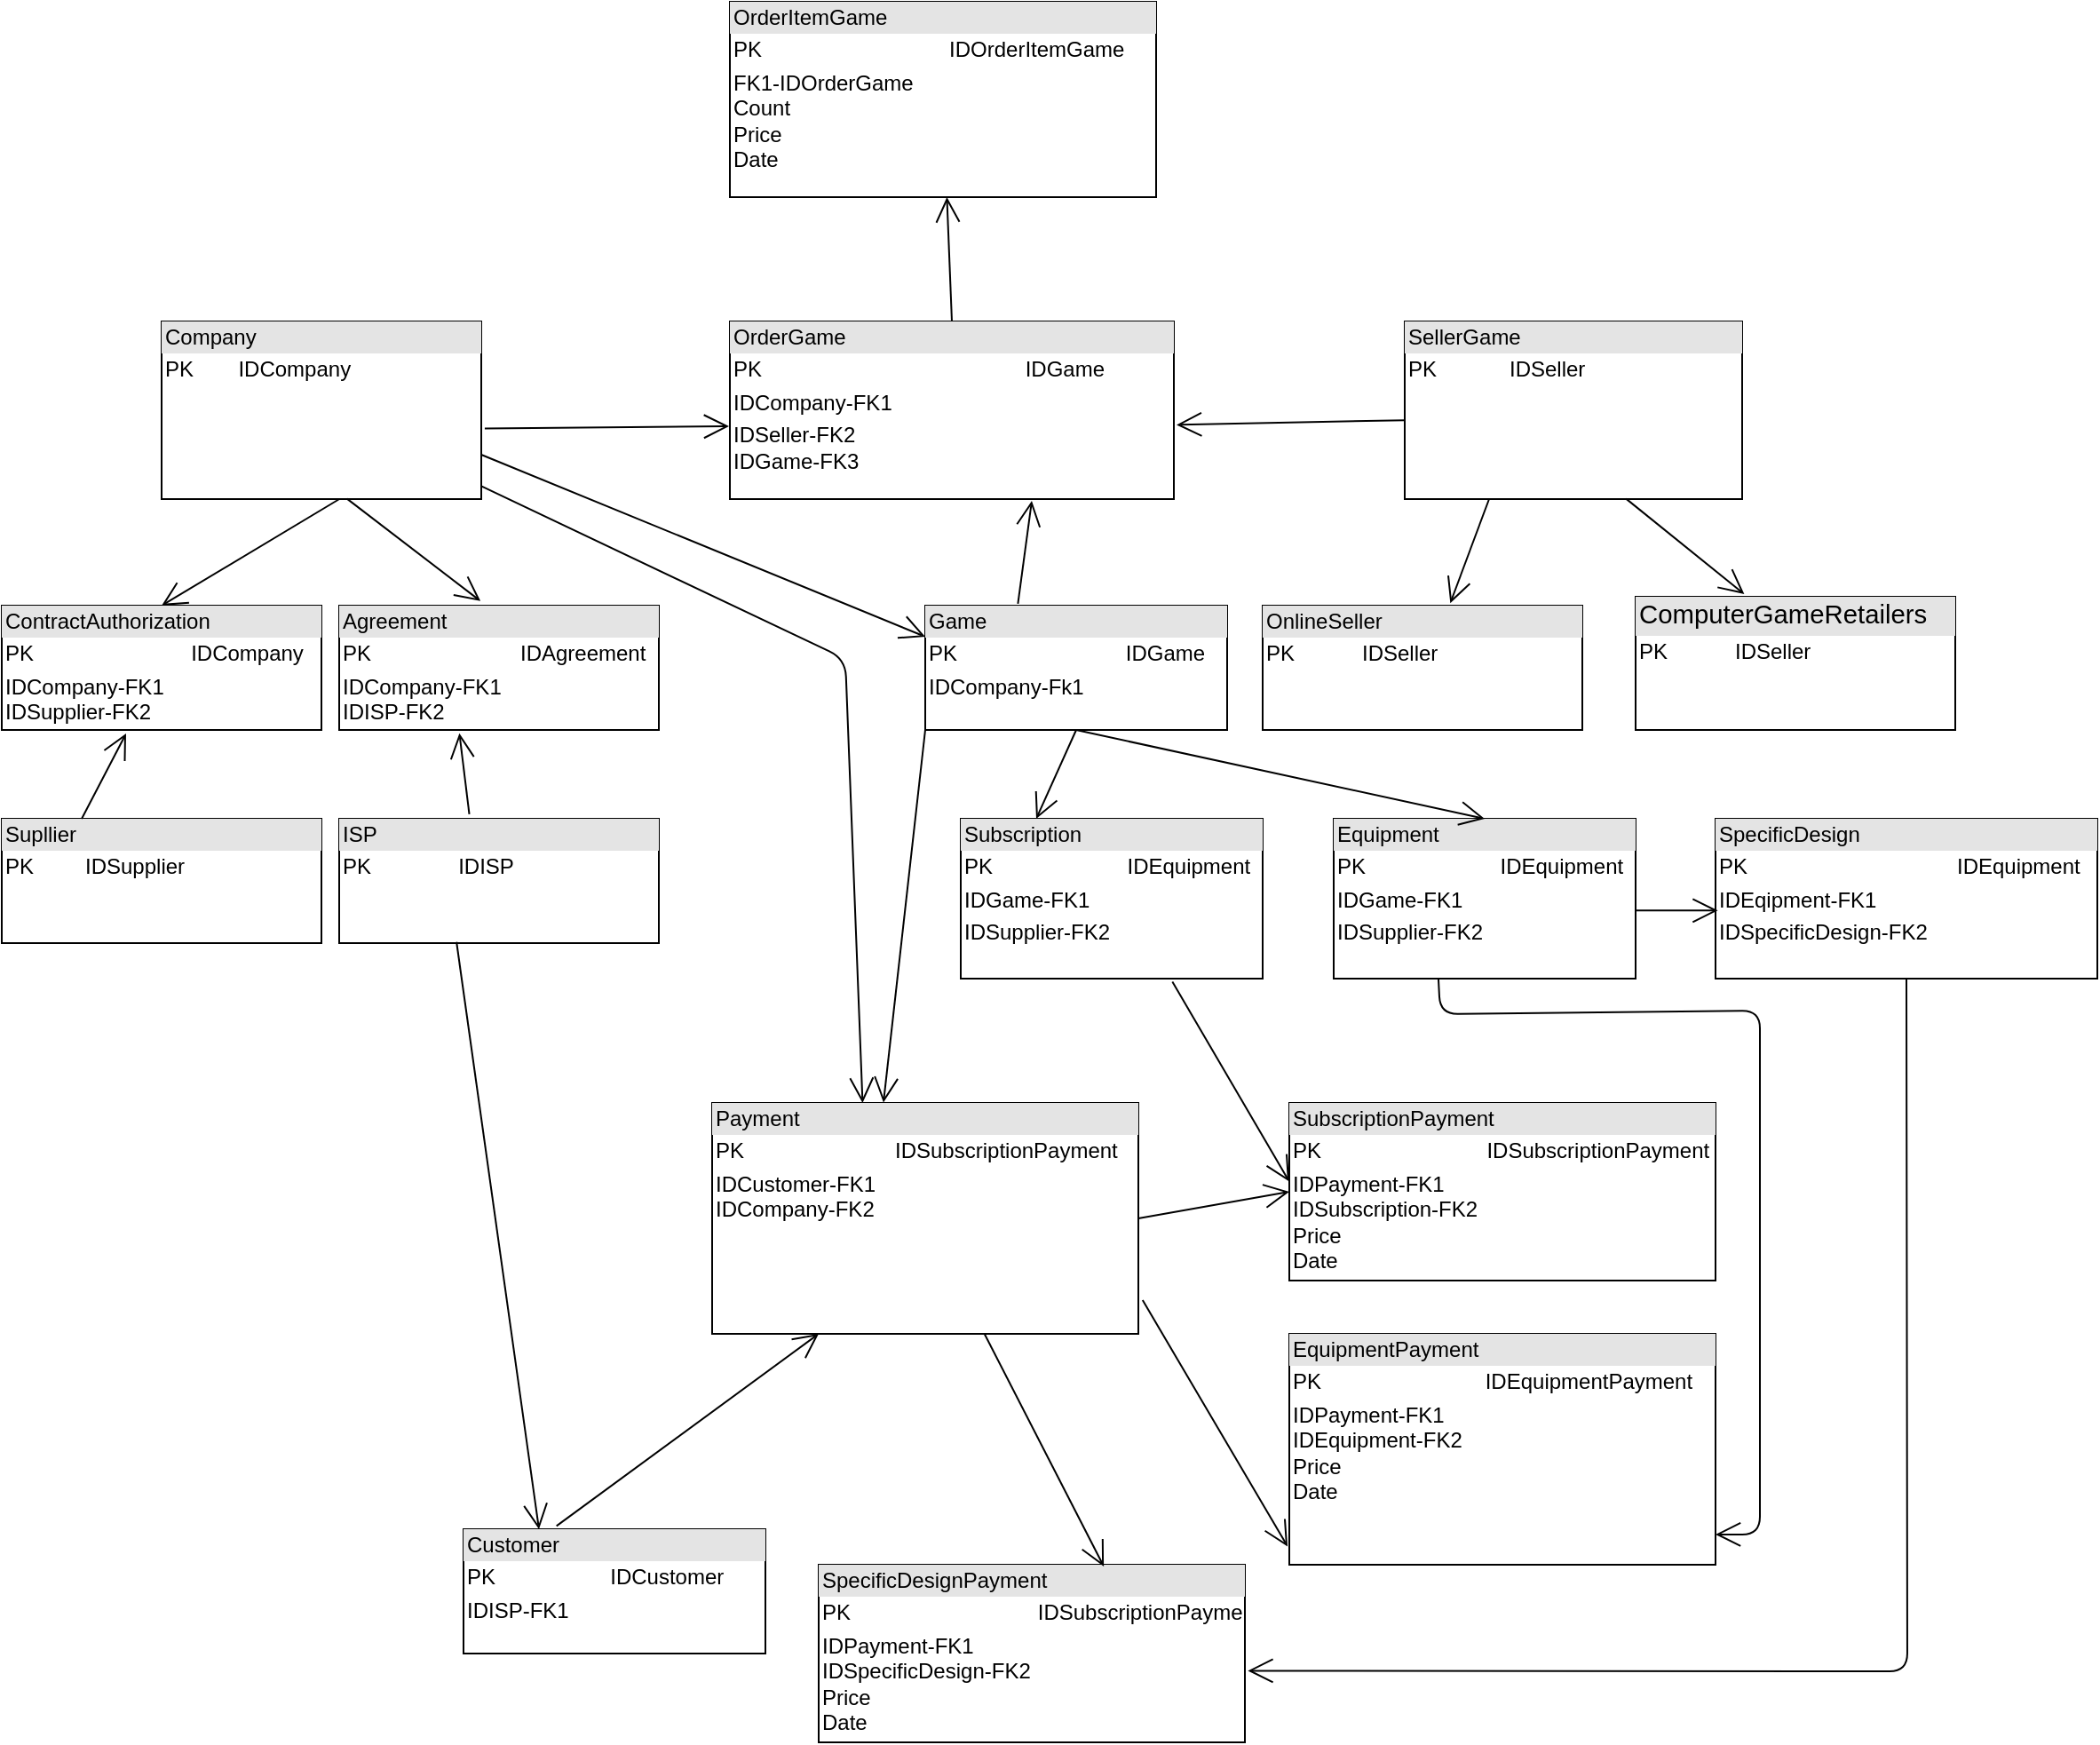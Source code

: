 <mxfile version="15.2.7" type="github">
  <diagram id="W8TYWGvJjdLmYTamrwDc" name="Page-1">
    <mxGraphModel dx="865" dy="456" grid="1" gridSize="10" guides="1" tooltips="1" connect="1" arrows="1" fold="1" page="1" pageScale="1" pageWidth="3300" pageHeight="2339" math="0" shadow="0">
      <root>
        <mxCell id="0" />
        <mxCell id="1" parent="0" />
        <mxCell id="VUACEz1JpxJwVOecZVs_-1" value="&lt;div style=&quot;box-sizing: border-box ; width: 100% ; background: #e4e4e4 ; padding: 2px&quot;&gt;Company&lt;/div&gt;&lt;table style=&quot;width: 100% ; font-size: 1em&quot; cellpadding=&quot;2&quot; cellspacing=&quot;0&quot;&gt;&lt;tbody&gt;&lt;tr&gt;&lt;td&gt;PK&lt;/td&gt;&lt;td&gt;IDCompany&lt;/td&gt;&lt;/tr&gt;&lt;tr&gt;&lt;td&gt;&lt;br&gt;&lt;/td&gt;&lt;td&gt;&lt;br&gt;&lt;/td&gt;&lt;/tr&gt;&lt;tr&gt;&lt;td&gt;&lt;/td&gt;&lt;td&gt;&lt;br&gt;&lt;/td&gt;&lt;/tr&gt;&lt;/tbody&gt;&lt;/table&gt;" style="verticalAlign=top;align=left;overflow=fill;html=1;" vertex="1" parent="1">
          <mxGeometry x="100" y="440" width="180" height="100" as="geometry" />
        </mxCell>
        <mxCell id="VUACEz1JpxJwVOecZVs_-2" value="&lt;div style=&quot;box-sizing: border-box ; width: 100% ; background: #e4e4e4 ; padding: 2px&quot;&gt;&lt;span id=&quot;docs-internal-guid-86ab682c-7fff-0056-169a-d22813b2dd55&quot;&gt;&lt;span style=&quot;font-size: 11pt ; font-family: &amp;#34;calibri&amp;#34; , sans-serif ; background-color: transparent ; vertical-align: baseline&quot;&gt;ComputerGameRetailers&lt;/span&gt;&lt;/span&gt;&lt;br&gt;&lt;/div&gt;&lt;table style=&quot;width: 100% ; font-size: 1em&quot; cellpadding=&quot;2&quot; cellspacing=&quot;0&quot;&gt;&lt;tbody&gt;&lt;tr&gt;&lt;td&gt;PK&lt;/td&gt;&lt;td&gt;IDSeller&lt;br&gt;&lt;/td&gt;&lt;/tr&gt;&lt;tr&gt;&lt;td&gt;&lt;br&gt;&lt;/td&gt;&lt;td&gt;&lt;br&gt;&lt;/td&gt;&lt;/tr&gt;&lt;tr&gt;&lt;td&gt;&lt;/td&gt;&lt;td&gt;&lt;br&gt;&lt;/td&gt;&lt;/tr&gt;&lt;/tbody&gt;&lt;/table&gt;" style="verticalAlign=top;align=left;overflow=fill;html=1;" vertex="1" parent="1">
          <mxGeometry x="930" y="595" width="180" height="75" as="geometry" />
        </mxCell>
        <mxCell id="VUACEz1JpxJwVOecZVs_-3" value="&lt;div style=&quot;box-sizing: border-box ; width: 100% ; background: #e4e4e4 ; padding: 2px&quot;&gt;OnlineSeller&lt;/div&gt;&lt;table style=&quot;width: 100% ; font-size: 1em&quot; cellpadding=&quot;2&quot; cellspacing=&quot;0&quot;&gt;&lt;tbody&gt;&lt;tr&gt;&lt;td&gt;PK&lt;/td&gt;&lt;td&gt;IDSeller&lt;br&gt;&lt;/td&gt;&lt;/tr&gt;&lt;tr&gt;&lt;td&gt;&lt;br&gt;&lt;/td&gt;&lt;td&gt;&lt;br&gt;&lt;/td&gt;&lt;/tr&gt;&lt;tr&gt;&lt;td&gt;&lt;/td&gt;&lt;td&gt;&lt;br&gt;&lt;/td&gt;&lt;/tr&gt;&lt;/tbody&gt;&lt;/table&gt;" style="verticalAlign=top;align=left;overflow=fill;html=1;" vertex="1" parent="1">
          <mxGeometry x="720" y="600" width="180" height="70" as="geometry" />
        </mxCell>
        <mxCell id="VUACEz1JpxJwVOecZVs_-8" value="&lt;div style=&quot;box-sizing: border-box ; width: 100% ; background: #e4e4e4 ; padding: 2px&quot;&gt;SellerGame&lt;/div&gt;&lt;table style=&quot;width: 100% ; font-size: 1em&quot; cellpadding=&quot;2&quot; cellspacing=&quot;0&quot;&gt;&lt;tbody&gt;&lt;tr&gt;&lt;td&gt;PK&lt;/td&gt;&lt;td&gt;IDSeller&lt;/td&gt;&lt;/tr&gt;&lt;tr&gt;&lt;td&gt;&lt;br&gt;&lt;/td&gt;&lt;td&gt;&lt;br&gt;&lt;/td&gt;&lt;/tr&gt;&lt;/tbody&gt;&lt;/table&gt;" style="verticalAlign=top;align=left;overflow=fill;html=1;" vertex="1" parent="1">
          <mxGeometry x="800" y="440" width="190" height="100" as="geometry" />
        </mxCell>
        <mxCell id="VUACEz1JpxJwVOecZVs_-15" value="" style="endArrow=open;endFill=1;endSize=12;html=1;exitX=0.25;exitY=1;exitDx=0;exitDy=0;entryX=0.587;entryY=-0.02;entryDx=0;entryDy=0;entryPerimeter=0;" edge="1" parent="1" source="VUACEz1JpxJwVOecZVs_-8" target="VUACEz1JpxJwVOecZVs_-3">
          <mxGeometry width="160" relative="1" as="geometry">
            <mxPoint x="890" y="580" as="sourcePoint" />
            <mxPoint x="950" y="610" as="targetPoint" />
          </mxGeometry>
        </mxCell>
        <mxCell id="VUACEz1JpxJwVOecZVs_-16" value="" style="endArrow=open;endFill=1;endSize=12;html=1;entryX=0.34;entryY=-0.02;entryDx=0;entryDy=0;entryPerimeter=0;exitX=0.656;exitY=0.998;exitDx=0;exitDy=0;exitPerimeter=0;" edge="1" parent="1" source="VUACEz1JpxJwVOecZVs_-8" target="VUACEz1JpxJwVOecZVs_-2">
          <mxGeometry width="160" relative="1" as="geometry">
            <mxPoint x="1110" y="530" as="sourcePoint" />
            <mxPoint x="1210" y="580" as="targetPoint" />
          </mxGeometry>
        </mxCell>
        <mxCell id="VUACEz1JpxJwVOecZVs_-18" value="&lt;div style=&quot;box-sizing: border-box ; width: 100% ; background: #e4e4e4 ; padding: 2px&quot;&gt;OrderItemGame&lt;/div&gt;&lt;table style=&quot;width: 100% ; font-size: 1em&quot; cellpadding=&quot;2&quot; cellspacing=&quot;0&quot;&gt;&lt;tbody&gt;&lt;tr&gt;&lt;td&gt;PK&lt;/td&gt;&lt;td&gt;IDOrderItemGame&lt;/td&gt;&lt;/tr&gt;&lt;tr&gt;&lt;td&gt;FK1-IDOrderGame&lt;br&gt;Count&lt;br&gt;Price&lt;br&gt;Date&lt;/td&gt;&lt;td&gt;&lt;br&gt;&lt;/td&gt;&lt;/tr&gt;&lt;tr&gt;&lt;td&gt;&lt;/td&gt;&lt;td&gt;&lt;br&gt;&lt;/td&gt;&lt;/tr&gt;&lt;/tbody&gt;&lt;/table&gt;" style="verticalAlign=top;align=left;overflow=fill;html=1;" vertex="1" parent="1">
          <mxGeometry x="420" y="260" width="240" height="110" as="geometry" />
        </mxCell>
        <mxCell id="VUACEz1JpxJwVOecZVs_-19" value="" style="endArrow=open;endFill=1;endSize=12;html=1;exitX=0.5;exitY=0;exitDx=0;exitDy=0;" edge="1" parent="1" source="VUACEz1JpxJwVOecZVs_-25" target="VUACEz1JpxJwVOecZVs_-18">
          <mxGeometry width="160" relative="1" as="geometry">
            <mxPoint x="490.74" y="441.69" as="sourcePoint" />
            <mxPoint x="650" y="410" as="targetPoint" />
          </mxGeometry>
        </mxCell>
        <mxCell id="VUACEz1JpxJwVOecZVs_-20" value="" style="endArrow=open;endFill=1;endSize=12;html=1;exitX=1.011;exitY=0.602;exitDx=0;exitDy=0;exitPerimeter=0;entryX=-0.002;entryY=0.59;entryDx=0;entryDy=0;entryPerimeter=0;" edge="1" parent="1" source="VUACEz1JpxJwVOecZVs_-1" target="VUACEz1JpxJwVOecZVs_-25">
          <mxGeometry width="160" relative="1" as="geometry">
            <mxPoint x="360" y="620" as="sourcePoint" />
            <mxPoint x="420.36" y="526.71" as="targetPoint" />
          </mxGeometry>
        </mxCell>
        <mxCell id="VUACEz1JpxJwVOecZVs_-21" value="" style="endArrow=open;endFill=1;endSize=12;html=1;exitX=0;exitY=0.556;exitDx=0;exitDy=0;exitPerimeter=0;entryX=1.006;entryY=0.582;entryDx=0;entryDy=0;entryPerimeter=0;" edge="1" parent="1" source="VUACEz1JpxJwVOecZVs_-8" target="VUACEz1JpxJwVOecZVs_-25">
          <mxGeometry width="160" relative="1" as="geometry">
            <mxPoint x="910" y="480" as="sourcePoint" />
            <mxPoint x="660" y="496" as="targetPoint" />
          </mxGeometry>
        </mxCell>
        <mxCell id="VUACEz1JpxJwVOecZVs_-23" value="&lt;div style=&quot;box-sizing: border-box ; width: 100% ; background: #e4e4e4 ; padding: 2px&quot;&gt;Game&lt;/div&gt;&lt;table style=&quot;width: 100% ; font-size: 1em&quot; cellpadding=&quot;2&quot; cellspacing=&quot;0&quot;&gt;&lt;tbody&gt;&lt;tr&gt;&lt;td&gt;PK&lt;/td&gt;&lt;td&gt;IDGame&lt;/td&gt;&lt;/tr&gt;&lt;tr&gt;&lt;td&gt;IDCompany-Fk1&lt;br&gt;&lt;/td&gt;&lt;td&gt;&lt;br&gt;&lt;/td&gt;&lt;/tr&gt;&lt;tr&gt;&lt;td&gt;&lt;br&gt;&lt;br&gt;&lt;br&gt;&lt;br&gt;&lt;/td&gt;&lt;td&gt;&lt;br&gt;&lt;/td&gt;&lt;/tr&gt;&lt;/tbody&gt;&lt;/table&gt;" style="verticalAlign=top;align=left;overflow=fill;html=1;" vertex="1" parent="1">
          <mxGeometry x="530" y="600" width="170" height="70" as="geometry" />
        </mxCell>
        <mxCell id="VUACEz1JpxJwVOecZVs_-24" value="" style="endArrow=open;endFill=1;endSize=12;html=1;exitX=0.307;exitY=-0.016;exitDx=0;exitDy=0;exitPerimeter=0;" edge="1" parent="1" source="VUACEz1JpxJwVOecZVs_-23">
          <mxGeometry width="160" relative="1" as="geometry">
            <mxPoint x="430" y="610" as="sourcePoint" />
            <mxPoint x="590" y="541" as="targetPoint" />
          </mxGeometry>
        </mxCell>
        <mxCell id="VUACEz1JpxJwVOecZVs_-25" value="&lt;div style=&quot;box-sizing: border-box ; width: 100% ; background: #e4e4e4 ; padding: 2px&quot;&gt;OrderGame&lt;/div&gt;&lt;table style=&quot;width: 100% ; font-size: 1em&quot; cellpadding=&quot;2&quot; cellspacing=&quot;0&quot;&gt;&lt;tbody&gt;&lt;tr&gt;&lt;td&gt;PK&lt;/td&gt;&lt;td&gt;IDGame&lt;/td&gt;&lt;/tr&gt;&lt;tr&gt;&lt;td&gt;IDCompany-FK1&lt;/td&gt;&lt;td&gt;&lt;br&gt;&lt;/td&gt;&lt;/tr&gt;&lt;tr&gt;&lt;td&gt;IDSeller-FK2&lt;br&gt;IDGame-FK3&lt;br&gt;&lt;br&gt;&lt;br&gt;&lt;br&gt;&lt;/td&gt;&lt;td&gt;&lt;br&gt;&lt;/td&gt;&lt;/tr&gt;&lt;/tbody&gt;&lt;/table&gt;" style="verticalAlign=top;align=left;overflow=fill;html=1;" vertex="1" parent="1">
          <mxGeometry x="420" y="440" width="250" height="100" as="geometry" />
        </mxCell>
        <mxCell id="VUACEz1JpxJwVOecZVs_-26" value="" style="endArrow=open;endFill=1;endSize=12;html=1;exitX=1;exitY=0.75;exitDx=0;exitDy=0;entryX=0;entryY=0.25;entryDx=0;entryDy=0;" edge="1" parent="1" source="VUACEz1JpxJwVOecZVs_-1" target="VUACEz1JpxJwVOecZVs_-23">
          <mxGeometry width="160" relative="1" as="geometry">
            <mxPoint x="230" y="570" as="sourcePoint" />
            <mxPoint x="480" y="690" as="targetPoint" />
          </mxGeometry>
        </mxCell>
        <mxCell id="VUACEz1JpxJwVOecZVs_-27" value="&lt;div style=&quot;box-sizing: border-box ; width: 100% ; background: #e4e4e4 ; padding: 2px&quot;&gt;Agreement&lt;/div&gt;&lt;table style=&quot;width: 100% ; font-size: 1em&quot; cellpadding=&quot;2&quot; cellspacing=&quot;0&quot;&gt;&lt;tbody&gt;&lt;tr&gt;&lt;td&gt;PK&lt;/td&gt;&lt;td&gt;IDAgreement&lt;/td&gt;&lt;/tr&gt;&lt;tr&gt;&lt;td&gt;IDCompany-FK1&lt;br&gt;IDISP-FK2&lt;br&gt;&lt;/td&gt;&lt;td&gt;&lt;br&gt;&lt;/td&gt;&lt;/tr&gt;&lt;tr&gt;&lt;td&gt;&lt;/td&gt;&lt;td&gt;&lt;br&gt;&lt;/td&gt;&lt;/tr&gt;&lt;/tbody&gt;&lt;/table&gt;" style="verticalAlign=top;align=left;overflow=fill;html=1;" vertex="1" parent="1">
          <mxGeometry x="200" y="600" width="180" height="70" as="geometry" />
        </mxCell>
        <mxCell id="VUACEz1JpxJwVOecZVs_-28" value="&lt;div style=&quot;box-sizing: border-box ; width: 100% ; background: #e4e4e4 ; padding: 2px&quot;&gt;ContractAuthorization&lt;/div&gt;&lt;table style=&quot;width: 100% ; font-size: 1em&quot; cellpadding=&quot;2&quot; cellspacing=&quot;0&quot;&gt;&lt;tbody&gt;&lt;tr&gt;&lt;td&gt;PK&lt;/td&gt;&lt;td&gt;IDCompany&lt;/td&gt;&lt;/tr&gt;&lt;tr&gt;&lt;td&gt;IDCompany-FK1&lt;br&gt;IDSupplier-FK2&lt;br&gt;&lt;/td&gt;&lt;td&gt;&lt;br&gt;&lt;/td&gt;&lt;/tr&gt;&lt;tr&gt;&lt;td&gt;&lt;/td&gt;&lt;td&gt;&lt;br&gt;&lt;/td&gt;&lt;/tr&gt;&lt;/tbody&gt;&lt;/table&gt;" style="verticalAlign=top;align=left;overflow=fill;html=1;" vertex="1" parent="1">
          <mxGeometry x="10" y="600" width="180" height="70" as="geometry" />
        </mxCell>
        <mxCell id="VUACEz1JpxJwVOecZVs_-30" value="&lt;div style=&quot;box-sizing: border-box ; width: 100% ; background: #e4e4e4 ; padding: 2px&quot;&gt;Supllier&lt;/div&gt;&lt;table style=&quot;width: 100% ; font-size: 1em&quot; cellpadding=&quot;2&quot; cellspacing=&quot;0&quot;&gt;&lt;tbody&gt;&lt;tr&gt;&lt;td&gt;PK&lt;/td&gt;&lt;td&gt;IDSupplier&lt;/td&gt;&lt;/tr&gt;&lt;tr&gt;&lt;td&gt;&lt;br&gt;&lt;/td&gt;&lt;td&gt;&lt;br&gt;&lt;/td&gt;&lt;/tr&gt;&lt;tr&gt;&lt;td&gt;&lt;/td&gt;&lt;td&gt;&lt;br&gt;&lt;/td&gt;&lt;/tr&gt;&lt;/tbody&gt;&lt;/table&gt;" style="verticalAlign=top;align=left;overflow=fill;html=1;" vertex="1" parent="1">
          <mxGeometry x="10" y="720" width="180" height="70" as="geometry" />
        </mxCell>
        <mxCell id="VUACEz1JpxJwVOecZVs_-31" value="" style="endArrow=open;endFill=1;endSize=12;html=1;exitX=0.556;exitY=1;exitDx=0;exitDy=0;exitPerimeter=0;entryX=0.5;entryY=0;entryDx=0;entryDy=0;" edge="1" parent="1" source="VUACEz1JpxJwVOecZVs_-1" target="VUACEz1JpxJwVOecZVs_-28">
          <mxGeometry width="160" relative="1" as="geometry">
            <mxPoint x="210" y="570" as="sourcePoint" />
            <mxPoint x="370" y="570" as="targetPoint" />
          </mxGeometry>
        </mxCell>
        <mxCell id="VUACEz1JpxJwVOecZVs_-32" value="" style="endArrow=open;endFill=1;endSize=12;html=1;exitX=0.25;exitY=0;exitDx=0;exitDy=0;" edge="1" parent="1" source="VUACEz1JpxJwVOecZVs_-30">
          <mxGeometry width="160" relative="1" as="geometry">
            <mxPoint x="140" y="860" as="sourcePoint" />
            <mxPoint x="80" y="672" as="targetPoint" />
          </mxGeometry>
        </mxCell>
        <mxCell id="VUACEz1JpxJwVOecZVs_-33" value="&lt;div style=&quot;box-sizing: border-box ; width: 100% ; background: #e4e4e4 ; padding: 2px&quot;&gt;ISP&lt;/div&gt;&lt;table style=&quot;width: 100% ; font-size: 1em&quot; cellpadding=&quot;2&quot; cellspacing=&quot;0&quot;&gt;&lt;tbody&gt;&lt;tr&gt;&lt;td&gt;PK&lt;/td&gt;&lt;td&gt;IDISP&lt;/td&gt;&lt;/tr&gt;&lt;tr&gt;&lt;td&gt;&lt;br&gt;&lt;/td&gt;&lt;td&gt;&lt;br&gt;&lt;/td&gt;&lt;/tr&gt;&lt;tr&gt;&lt;td&gt;&lt;/td&gt;&lt;td&gt;&lt;br&gt;&lt;/td&gt;&lt;/tr&gt;&lt;/tbody&gt;&lt;/table&gt;" style="verticalAlign=top;align=left;overflow=fill;html=1;" vertex="1" parent="1">
          <mxGeometry x="200" y="720" width="180" height="70" as="geometry" />
        </mxCell>
        <mxCell id="VUACEz1JpxJwVOecZVs_-34" value="" style="endArrow=open;endFill=1;endSize=12;html=1;exitX=0.58;exitY=0.998;exitDx=0;exitDy=0;exitPerimeter=0;entryX=0.442;entryY=-0.037;entryDx=0;entryDy=0;entryPerimeter=0;" edge="1" parent="1" source="VUACEz1JpxJwVOecZVs_-1" target="VUACEz1JpxJwVOecZVs_-27">
          <mxGeometry width="160" relative="1" as="geometry">
            <mxPoint x="220" y="560" as="sourcePoint" />
            <mxPoint x="380" y="560" as="targetPoint" />
          </mxGeometry>
        </mxCell>
        <mxCell id="VUACEz1JpxJwVOecZVs_-35" value="" style="endArrow=open;endFill=1;endSize=12;html=1;exitX=0.407;exitY=-0.037;exitDx=0;exitDy=0;exitPerimeter=0;entryX=0.376;entryY=1.026;entryDx=0;entryDy=0;entryPerimeter=0;" edge="1" parent="1" source="VUACEz1JpxJwVOecZVs_-33" target="VUACEz1JpxJwVOecZVs_-27">
          <mxGeometry width="160" relative="1" as="geometry">
            <mxPoint x="260" y="700" as="sourcePoint" />
            <mxPoint x="420" y="700" as="targetPoint" />
          </mxGeometry>
        </mxCell>
        <mxCell id="VUACEz1JpxJwVOecZVs_-38" value="&lt;div style=&quot;box-sizing: border-box ; width: 100% ; background: #e4e4e4 ; padding: 2px&quot;&gt;Equipment&lt;/div&gt;&lt;table style=&quot;width: 100% ; font-size: 1em&quot; cellpadding=&quot;2&quot; cellspacing=&quot;0&quot;&gt;&lt;tbody&gt;&lt;tr&gt;&lt;td&gt;PK&lt;/td&gt;&lt;td&gt;IDEquipment&lt;/td&gt;&lt;/tr&gt;&lt;tr&gt;&lt;td&gt;IDGame-FK1&lt;/td&gt;&lt;td&gt;&lt;br&gt;&lt;/td&gt;&lt;/tr&gt;&lt;tr&gt;&lt;td&gt;IDSupplier-FK2&lt;br&gt;&lt;br&gt;&lt;br&gt;&lt;br&gt;&lt;/td&gt;&lt;td&gt;&lt;br&gt;&lt;/td&gt;&lt;/tr&gt;&lt;/tbody&gt;&lt;/table&gt;" style="verticalAlign=top;align=left;overflow=fill;html=1;" vertex="1" parent="1">
          <mxGeometry x="760" y="720" width="170" height="90" as="geometry" />
        </mxCell>
        <mxCell id="VUACEz1JpxJwVOecZVs_-40" value="" style="endArrow=open;endFill=1;endSize=12;html=1;exitX=0.5;exitY=1;exitDx=0;exitDy=0;entryX=0.5;entryY=0;entryDx=0;entryDy=0;" edge="1" parent="1" source="VUACEz1JpxJwVOecZVs_-23" target="VUACEz1JpxJwVOecZVs_-38">
          <mxGeometry width="160" relative="1" as="geometry">
            <mxPoint x="520" y="850" as="sourcePoint" />
            <mxPoint x="615" y="730" as="targetPoint" />
          </mxGeometry>
        </mxCell>
        <mxCell id="VUACEz1JpxJwVOecZVs_-41" value="&lt;div style=&quot;box-sizing: border-box ; width: 100% ; background: #e4e4e4 ; padding: 2px&quot;&gt;Customer&lt;/div&gt;&lt;table style=&quot;width: 100% ; font-size: 1em&quot; cellpadding=&quot;2&quot; cellspacing=&quot;0&quot;&gt;&lt;tbody&gt;&lt;tr&gt;&lt;td&gt;PK&lt;/td&gt;&lt;td&gt;IDCustomer&lt;/td&gt;&lt;/tr&gt;&lt;tr&gt;&lt;td&gt;IDISP-FK1&lt;/td&gt;&lt;td&gt;&lt;br&gt;&lt;/td&gt;&lt;/tr&gt;&lt;tr&gt;&lt;td&gt;&lt;br&gt;&lt;br&gt;&lt;br&gt;&lt;br&gt;&lt;/td&gt;&lt;td&gt;&lt;br&gt;&lt;/td&gt;&lt;/tr&gt;&lt;/tbody&gt;&lt;/table&gt;" style="verticalAlign=top;align=left;overflow=fill;html=1;" vertex="1" parent="1">
          <mxGeometry x="270" y="1120" width="170" height="70" as="geometry" />
        </mxCell>
        <mxCell id="VUACEz1JpxJwVOecZVs_-43" value="&lt;div style=&quot;box-sizing: border-box ; width: 100% ; background: #e4e4e4 ; padding: 2px&quot;&gt;Payment&lt;/div&gt;&lt;table style=&quot;width: 100% ; font-size: 1em&quot; cellpadding=&quot;2&quot; cellspacing=&quot;0&quot;&gt;&lt;tbody&gt;&lt;tr&gt;&lt;td&gt;PK&lt;/td&gt;&lt;td&gt;IDSubscriptionPayment&lt;/td&gt;&lt;/tr&gt;&lt;tr&gt;&lt;td&gt;IDCustomer-FK1&lt;br&gt;IDCompany-FK2&lt;br&gt;&lt;br&gt;&lt;br&gt;&lt;br&gt;&lt;br&gt;&lt;br&gt;&lt;/td&gt;&lt;td&gt;&lt;br&gt;&lt;br&gt;&lt;br&gt;&lt;br&gt;&lt;br&gt;&lt;/td&gt;&lt;/tr&gt;&lt;tr&gt;&lt;td&gt;&lt;br&gt;&lt;br&gt;&lt;br&gt;&lt;br&gt;&lt;/td&gt;&lt;td&gt;&lt;br&gt;&lt;/td&gt;&lt;/tr&gt;&lt;/tbody&gt;&lt;/table&gt;" style="verticalAlign=top;align=left;overflow=fill;html=1;" vertex="1" parent="1">
          <mxGeometry x="410" y="880" width="240" height="130" as="geometry" />
        </mxCell>
        <mxCell id="VUACEz1JpxJwVOecZVs_-44" value="" style="endArrow=open;endFill=1;endSize=12;html=1;entryX=0.402;entryY=-0.002;entryDx=0;entryDy=0;entryPerimeter=0;exitX=0;exitY=1;exitDx=0;exitDy=0;" edge="1" parent="1" source="VUACEz1JpxJwVOecZVs_-23" target="VUACEz1JpxJwVOecZVs_-43">
          <mxGeometry width="160" relative="1" as="geometry">
            <mxPoint x="440" y="780" as="sourcePoint" />
            <mxPoint x="600" y="780" as="targetPoint" />
          </mxGeometry>
        </mxCell>
        <mxCell id="VUACEz1JpxJwVOecZVs_-45" value="" style="endArrow=open;endFill=1;endSize=12;html=1;exitX=0.308;exitY=-0.026;exitDx=0;exitDy=0;exitPerimeter=0;entryX=0.25;entryY=1;entryDx=0;entryDy=0;" edge="1" parent="1" source="VUACEz1JpxJwVOecZVs_-41" target="VUACEz1JpxJwVOecZVs_-43">
          <mxGeometry width="160" relative="1" as="geometry">
            <mxPoint x="410" y="1060" as="sourcePoint" />
            <mxPoint x="452" y="1030" as="targetPoint" />
          </mxGeometry>
        </mxCell>
        <mxCell id="VUACEz1JpxJwVOecZVs_-46" value="" style="endArrow=open;endFill=1;endSize=12;html=1;entryX=0.353;entryY=0;entryDx=0;entryDy=0;entryPerimeter=0;" edge="1" parent="1" source="VUACEz1JpxJwVOecZVs_-1" target="VUACEz1JpxJwVOecZVs_-43">
          <mxGeometry width="160" relative="1" as="geometry">
            <mxPoint x="420" y="630" as="sourcePoint" />
            <mxPoint x="560" y="670" as="targetPoint" />
            <Array as="points">
              <mxPoint x="485" y="630" />
            </Array>
          </mxGeometry>
        </mxCell>
        <mxCell id="VUACEz1JpxJwVOecZVs_-48" value="" style="endArrow=open;endFill=1;endSize=12;html=1;entryX=0.25;entryY=0;entryDx=0;entryDy=0;exitX=0.367;exitY=0.991;exitDx=0;exitDy=0;exitPerimeter=0;" edge="1" parent="1" source="VUACEz1JpxJwVOecZVs_-33" target="VUACEz1JpxJwVOecZVs_-41">
          <mxGeometry width="160" relative="1" as="geometry">
            <mxPoint x="190" y="910" as="sourcePoint" />
            <mxPoint x="275" y="1100" as="targetPoint" />
          </mxGeometry>
        </mxCell>
        <mxCell id="VUACEz1JpxJwVOecZVs_-52" value="&lt;div style=&quot;box-sizing: border-box ; width: 100% ; background: #e4e4e4 ; padding: 2px&quot;&gt;SubscriptionPayment&lt;/div&gt;&lt;table style=&quot;width: 100% ; font-size: 1em&quot; cellpadding=&quot;2&quot; cellspacing=&quot;0&quot;&gt;&lt;tbody&gt;&lt;tr&gt;&lt;td&gt;PK&lt;/td&gt;&lt;td&gt;IDSubscriptionPayment&lt;/td&gt;&lt;/tr&gt;&lt;tr&gt;&lt;td&gt;IDPayment-FK1&lt;br&gt;IDSubscription-FK2&lt;br&gt;Price&lt;br&gt;Date&lt;br&gt;&lt;br&gt;&lt;br&gt;&lt;br&gt;&lt;/td&gt;&lt;td&gt;&lt;br&gt;&lt;br&gt;&lt;br&gt;&lt;br&gt;&lt;br&gt;&lt;/td&gt;&lt;/tr&gt;&lt;tr&gt;&lt;td&gt;&lt;br&gt;&lt;br&gt;&lt;br&gt;&lt;br&gt;&lt;/td&gt;&lt;td&gt;&lt;br&gt;&lt;/td&gt;&lt;/tr&gt;&lt;/tbody&gt;&lt;/table&gt;" style="verticalAlign=top;align=left;overflow=fill;html=1;" vertex="1" parent="1">
          <mxGeometry x="735" y="880" width="240" height="100" as="geometry" />
        </mxCell>
        <mxCell id="VUACEz1JpxJwVOecZVs_-53" value="&lt;div style=&quot;box-sizing: border-box ; width: 100% ; background: #e4e4e4 ; padding: 2px&quot;&gt;EquipmentPayment&lt;/div&gt;&lt;table style=&quot;width: 100% ; font-size: 1em&quot; cellpadding=&quot;2&quot; cellspacing=&quot;0&quot;&gt;&lt;tbody&gt;&lt;tr&gt;&lt;td&gt;PK&lt;/td&gt;&lt;td&gt;IDEquipmentPayment&lt;/td&gt;&lt;/tr&gt;&lt;tr&gt;&lt;td&gt;IDPayment-FK1&lt;br&gt;IDEquipment-FK2&lt;br&gt;Price&lt;br&gt;Date&lt;br&gt;&lt;br&gt;&lt;br&gt;&lt;br&gt;&lt;/td&gt;&lt;td&gt;&lt;br&gt;&lt;br&gt;&lt;br&gt;&lt;br&gt;&lt;br&gt;&lt;/td&gt;&lt;/tr&gt;&lt;tr&gt;&lt;td&gt;&lt;br&gt;&lt;br&gt;&lt;br&gt;&lt;br&gt;&lt;/td&gt;&lt;td&gt;&lt;br&gt;&lt;/td&gt;&lt;/tr&gt;&lt;/tbody&gt;&lt;/table&gt;" style="verticalAlign=top;align=left;overflow=fill;html=1;" vertex="1" parent="1">
          <mxGeometry x="735" y="1010" width="240" height="130" as="geometry" />
        </mxCell>
        <mxCell id="VUACEz1JpxJwVOecZVs_-54" value="&lt;div style=&quot;box-sizing: border-box ; width: 100% ; background: #e4e4e4 ; padding: 2px&quot;&gt;Subscription&lt;/div&gt;&lt;table style=&quot;width: 100% ; font-size: 1em&quot; cellpadding=&quot;2&quot; cellspacing=&quot;0&quot;&gt;&lt;tbody&gt;&lt;tr&gt;&lt;td&gt;PK&lt;/td&gt;&lt;td&gt;IDEquipment&lt;/td&gt;&lt;/tr&gt;&lt;tr&gt;&lt;td&gt;IDGame-FK1&lt;/td&gt;&lt;td&gt;&lt;br&gt;&lt;/td&gt;&lt;/tr&gt;&lt;tr&gt;&lt;td&gt;IDSupplier-FK2&lt;br&gt;&lt;br&gt;&lt;br&gt;&lt;br&gt;&lt;/td&gt;&lt;td&gt;&lt;br&gt;&lt;/td&gt;&lt;/tr&gt;&lt;/tbody&gt;&lt;/table&gt;" style="verticalAlign=top;align=left;overflow=fill;html=1;" vertex="1" parent="1">
          <mxGeometry x="550" y="720" width="170" height="90" as="geometry" />
        </mxCell>
        <mxCell id="VUACEz1JpxJwVOecZVs_-55" value="" style="endArrow=open;endFill=1;endSize=12;html=1;exitX=0.5;exitY=1;exitDx=0;exitDy=0;entryX=0.25;entryY=0;entryDx=0;entryDy=0;" edge="1" parent="1" source="VUACEz1JpxJwVOecZVs_-23" target="VUACEz1JpxJwVOecZVs_-54">
          <mxGeometry width="160" relative="1" as="geometry">
            <mxPoint x="580" y="700" as="sourcePoint" />
            <mxPoint x="740" y="700" as="targetPoint" />
          </mxGeometry>
        </mxCell>
        <mxCell id="VUACEz1JpxJwVOecZVs_-56" value="" style="endArrow=open;endFill=1;endSize=12;html=1;exitX=1.01;exitY=0.854;exitDx=0;exitDy=0;exitPerimeter=0;entryX=-0.004;entryY=0.921;entryDx=0;entryDy=0;entryPerimeter=0;" edge="1" parent="1" source="VUACEz1JpxJwVOecZVs_-43" target="VUACEz1JpxJwVOecZVs_-53">
          <mxGeometry width="160" relative="1" as="geometry">
            <mxPoint x="650" y="940" as="sourcePoint" />
            <mxPoint x="1009" y="990" as="targetPoint" />
          </mxGeometry>
        </mxCell>
        <mxCell id="VUACEz1JpxJwVOecZVs_-57" value="" style="endArrow=open;endFill=1;endSize=12;html=1;exitX=1;exitY=0.5;exitDx=0;exitDy=0;entryX=0;entryY=0.5;entryDx=0;entryDy=0;" edge="1" parent="1" source="VUACEz1JpxJwVOecZVs_-43" target="VUACEz1JpxJwVOecZVs_-52">
          <mxGeometry width="160" relative="1" as="geometry">
            <mxPoint x="660" y="970" as="sourcePoint" />
            <mxPoint x="820" y="970" as="targetPoint" />
          </mxGeometry>
        </mxCell>
        <mxCell id="VUACEz1JpxJwVOecZVs_-58" value="" style="endArrow=open;endFill=1;endSize=12;html=1;entryX=1;entryY=0.869;entryDx=0;entryDy=0;entryPerimeter=0;exitX=0.347;exitY=1.004;exitDx=0;exitDy=0;exitPerimeter=0;" edge="1" parent="1" source="VUACEz1JpxJwVOecZVs_-38" target="VUACEz1JpxJwVOecZVs_-53">
          <mxGeometry width="160" relative="1" as="geometry">
            <mxPoint x="820" y="840" as="sourcePoint" />
            <mxPoint x="1070" y="1150" as="targetPoint" />
            <Array as="points">
              <mxPoint x="820" y="830" />
              <mxPoint x="1000" y="828" />
              <mxPoint x="1000" y="1123" />
            </Array>
          </mxGeometry>
        </mxCell>
        <mxCell id="VUACEz1JpxJwVOecZVs_-59" value="" style="endArrow=open;endFill=1;endSize=12;html=1;exitX=0.701;exitY=1.02;exitDx=0;exitDy=0;exitPerimeter=0;entryX=0;entryY=0.443;entryDx=0;entryDy=0;entryPerimeter=0;" edge="1" parent="1" source="VUACEz1JpxJwVOecZVs_-54" target="VUACEz1JpxJwVOecZVs_-52">
          <mxGeometry width="160" relative="1" as="geometry">
            <mxPoint x="680" y="870" as="sourcePoint" />
            <mxPoint x="730" y="930" as="targetPoint" />
          </mxGeometry>
        </mxCell>
        <mxCell id="VUACEz1JpxJwVOecZVs_-60" value="&lt;div style=&quot;box-sizing: border-box ; width: 100% ; background: #e4e4e4 ; padding: 2px&quot;&gt;SpecificDesignPayment&lt;/div&gt;&lt;table style=&quot;width: 100% ; font-size: 1em&quot; cellpadding=&quot;2&quot; cellspacing=&quot;0&quot;&gt;&lt;tbody&gt;&lt;tr&gt;&lt;td&gt;PK&lt;/td&gt;&lt;td&gt;IDSubscriptionPayment&lt;/td&gt;&lt;/tr&gt;&lt;tr&gt;&lt;td&gt;IDPayment-FK1&lt;br&gt;IDSpecificDesign-FK2&lt;br&gt;Price&lt;br&gt;Date&lt;br&gt;&lt;br&gt;&lt;br&gt;&lt;br&gt;&lt;/td&gt;&lt;td&gt;&lt;br&gt;&lt;br&gt;&lt;br&gt;&lt;br&gt;&lt;br&gt;&lt;/td&gt;&lt;/tr&gt;&lt;tr&gt;&lt;td&gt;&lt;br&gt;&lt;br&gt;&lt;br&gt;&lt;br&gt;&lt;/td&gt;&lt;td&gt;&lt;br&gt;&lt;/td&gt;&lt;/tr&gt;&lt;/tbody&gt;&lt;/table&gt;" style="verticalAlign=top;align=left;overflow=fill;html=1;" vertex="1" parent="1">
          <mxGeometry x="470" y="1140" width="240" height="100" as="geometry" />
        </mxCell>
        <mxCell id="VUACEz1JpxJwVOecZVs_-61" value="" style="endArrow=open;endFill=1;endSize=12;html=1;entryX=0.669;entryY=0.01;entryDx=0;entryDy=0;entryPerimeter=0;" edge="1" parent="1" source="VUACEz1JpxJwVOecZVs_-43" target="VUACEz1JpxJwVOecZVs_-60">
          <mxGeometry width="160" relative="1" as="geometry">
            <mxPoint x="600" y="1060" as="sourcePoint" />
            <mxPoint x="760" y="1060" as="targetPoint" />
          </mxGeometry>
        </mxCell>
        <mxCell id="VUACEz1JpxJwVOecZVs_-63" value="&lt;div style=&quot;box-sizing: border-box ; width: 100% ; background: #e4e4e4 ; padding: 2px&quot;&gt;SpecificDesign&lt;/div&gt;&lt;table style=&quot;width: 100% ; font-size: 1em&quot; cellpadding=&quot;2&quot; cellspacing=&quot;0&quot;&gt;&lt;tbody&gt;&lt;tr&gt;&lt;td&gt;PK&lt;/td&gt;&lt;td&gt;IDEquipment&lt;/td&gt;&lt;/tr&gt;&lt;tr&gt;&lt;td&gt;IDEqipment-FK1&lt;/td&gt;&lt;td&gt;&lt;br&gt;&lt;/td&gt;&lt;/tr&gt;&lt;tr&gt;&lt;td&gt;IDSpecificDesign-FK2&lt;br&gt;&lt;br&gt;&lt;br&gt;&lt;br&gt;&lt;/td&gt;&lt;td&gt;&lt;br&gt;&lt;/td&gt;&lt;/tr&gt;&lt;/tbody&gt;&lt;/table&gt;" style="verticalAlign=top;align=left;overflow=fill;html=1;" vertex="1" parent="1">
          <mxGeometry x="975" y="720" width="215" height="90" as="geometry" />
        </mxCell>
        <mxCell id="VUACEz1JpxJwVOecZVs_-64" value="" style="endArrow=open;endFill=1;endSize=12;html=1;exitX=0.998;exitY=0.574;exitDx=0;exitDy=0;exitPerimeter=0;entryX=0.006;entryY=0.574;entryDx=0;entryDy=0;entryPerimeter=0;" edge="1" parent="1" source="VUACEz1JpxJwVOecZVs_-38" target="VUACEz1JpxJwVOecZVs_-63">
          <mxGeometry width="160" relative="1" as="geometry">
            <mxPoint x="940" y="770" as="sourcePoint" />
            <mxPoint x="960" y="770" as="targetPoint" />
          </mxGeometry>
        </mxCell>
        <mxCell id="VUACEz1JpxJwVOecZVs_-65" value="" style="endArrow=open;endFill=1;endSize=12;html=1;exitX=0.5;exitY=1;exitDx=0;exitDy=0;entryX=1.007;entryY=0.597;entryDx=0;entryDy=0;entryPerimeter=0;" edge="1" parent="1" source="VUACEz1JpxJwVOecZVs_-63" target="VUACEz1JpxJwVOecZVs_-60">
          <mxGeometry width="160" relative="1" as="geometry">
            <mxPoint x="1140" y="890" as="sourcePoint" />
            <mxPoint x="1083" y="1210" as="targetPoint" />
            <Array as="points">
              <mxPoint x="1083" y="1200" />
            </Array>
          </mxGeometry>
        </mxCell>
      </root>
    </mxGraphModel>
  </diagram>
</mxfile>
